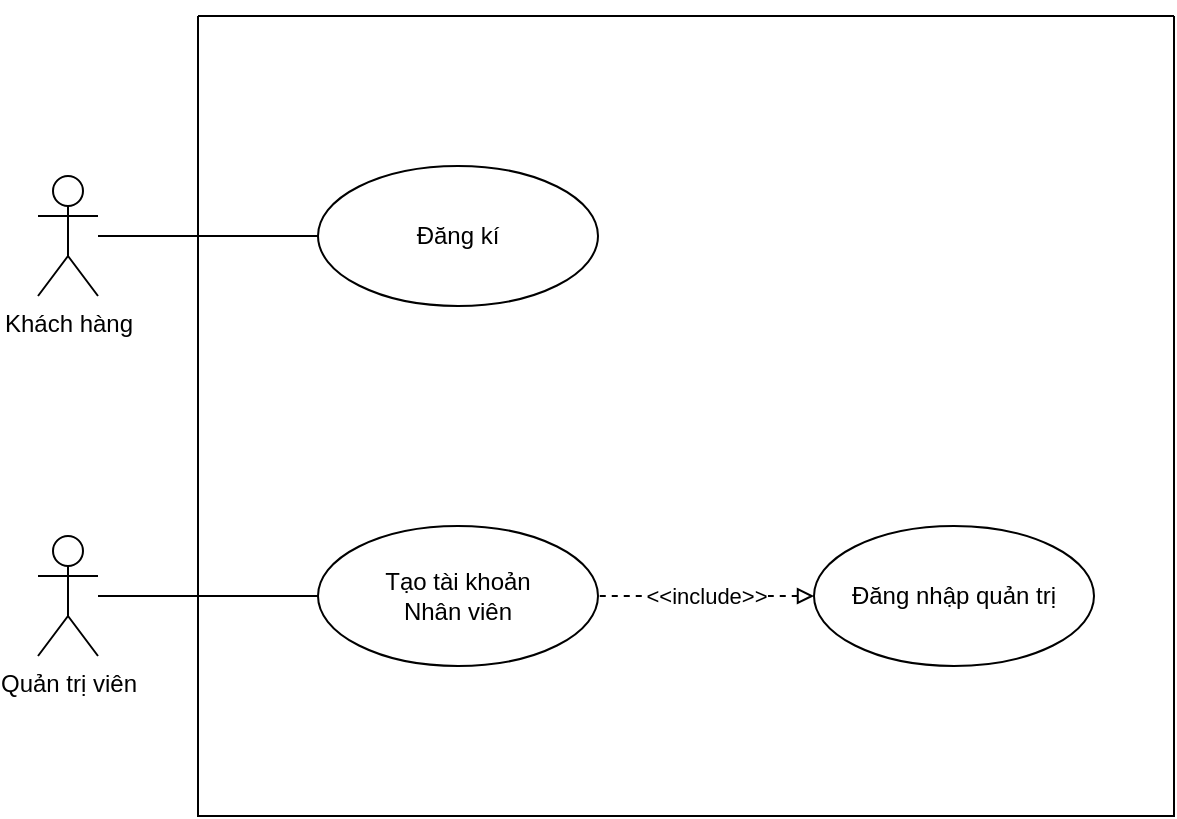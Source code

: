 <mxfile version="16.5.1" type="device" pages="3"><diagram id="eaRcA5cD4J3pZK5ogcdu" name="Page-1"><mxGraphModel dx="1102" dy="2005" grid="1" gridSize="10" guides="1" tooltips="1" connect="1" arrows="1" fold="1" page="1" pageScale="1" pageWidth="850" pageHeight="1100" math="0" shadow="0"><root><mxCell id="0"/><mxCell id="1" parent="0"/><mxCell id="1wCWkCasWox4JVjCag2D-4" style="rounded=0;orthogonalLoop=1;jettySize=auto;html=1;endArrow=none;endFill=0;" parent="1" source="1wCWkCasWox4JVjCag2D-1" target="1wCWkCasWox4JVjCag2D-3" edge="1"><mxGeometry relative="1" as="geometry"/></mxCell><mxCell id="1wCWkCasWox4JVjCag2D-1" value="Khách hàng" style="shape=umlActor;verticalLabelPosition=bottom;verticalAlign=top;html=1;outlineConnect=0;" parent="1" vertex="1"><mxGeometry x="90" y="-760" width="30" height="60" as="geometry"/></mxCell><mxCell id="1wCWkCasWox4JVjCag2D-2" value="" style="swimlane;startSize=0;" parent="1" vertex="1"><mxGeometry x="170" y="-840" width="488" height="400" as="geometry"/></mxCell><mxCell id="1wCWkCasWox4JVjCag2D-3" value="Đăng kí" style="ellipse;whiteSpace=wrap;html=1;" parent="1wCWkCasWox4JVjCag2D-2" vertex="1"><mxGeometry x="60" y="75" width="140" height="70" as="geometry"/></mxCell><mxCell id="JoZFXRxokKR28A6nPecy-4" value="Tạo tài khoản&lt;br&gt;Nhân viên" style="ellipse;whiteSpace=wrap;html=1;" parent="1wCWkCasWox4JVjCag2D-2" vertex="1"><mxGeometry x="60" y="255" width="140" height="70" as="geometry"/></mxCell><mxCell id="susQYq79SIInwYbjmqtf-1" value="Đăng nhập quản trị" style="ellipse;whiteSpace=wrap;html=1;" parent="1wCWkCasWox4JVjCag2D-2" vertex="1"><mxGeometry x="308" y="255" width="140" height="70" as="geometry"/></mxCell><mxCell id="susQYq79SIInwYbjmqtf-3" value="&amp;lt;&amp;lt;include&amp;gt;&amp;gt;" style="orthogonalLoop=1;jettySize=auto;html=1;strokeColor=default;rounded=0;dashed=1;endArrow=none;endFill=0;startArrow=block;startFill=0;" parent="1wCWkCasWox4JVjCag2D-2" source="susQYq79SIInwYbjmqtf-1" target="JoZFXRxokKR28A6nPecy-4" edge="1"><mxGeometry x="-0.001" relative="1" as="geometry"><mxPoint x="505.319" y="930.582" as="sourcePoint"/><mxPoint x="150.61" y="1019.348" as="targetPoint"/><mxPoint as="offset"/></mxGeometry></mxCell><mxCell id="1wCWkCasWox4JVjCag2D-20" style="edgeStyle=none;rounded=0;orthogonalLoop=1;jettySize=auto;html=1;exitX=0.5;exitY=0;exitDx=0;exitDy=0;dashed=1;strokeColor=default;" parent="1" source="1wCWkCasWox4JVjCag2D-2" target="1wCWkCasWox4JVjCag2D-2" edge="1"><mxGeometry relative="1" as="geometry"/></mxCell><mxCell id="JoZFXRxokKR28A6nPecy-3" value="Quản trị viên" style="shape=umlActor;verticalLabelPosition=bottom;verticalAlign=top;html=1;outlineConnect=0;" parent="1" vertex="1"><mxGeometry x="90" y="-580" width="30" height="60" as="geometry"/></mxCell><mxCell id="JoZFXRxokKR28A6nPecy-6" style="rounded=0;orthogonalLoop=1;jettySize=auto;html=1;endArrow=none;endFill=0;" parent="1" source="JoZFXRxokKR28A6nPecy-3" target="JoZFXRxokKR28A6nPecy-4" edge="1"><mxGeometry relative="1" as="geometry"><mxPoint x="130" y="-720" as="sourcePoint"/><mxPoint x="260" y="-720" as="targetPoint"/></mxGeometry></mxCell></root></mxGraphModel></diagram><diagram id="th-SyY4H3Cb2K5MBl-d-" name="Page-2"><mxGraphModel dx="1422" dy="2003" grid="1" gridSize="10" guides="1" tooltips="1" connect="1" arrows="1" fold="1" page="1" pageScale="1" pageWidth="850" pageHeight="1100" math="0" shadow="0"><root><mxCell id="l7_2ZUnq_I1BEofA_dAn-0"/><mxCell id="l7_2ZUnq_I1BEofA_dAn-1" parent="l7_2ZUnq_I1BEofA_dAn-0"/><mxCell id="l7_2ZUnq_I1BEofA_dAn-2" style="rounded=0;orthogonalLoop=1;jettySize=auto;html=1;endArrow=none;endFill=0;" edge="1" parent="l7_2ZUnq_I1BEofA_dAn-1" source="l7_2ZUnq_I1BEofA_dAn-3" target="l7_2ZUnq_I1BEofA_dAn-4"><mxGeometry relative="1" as="geometry"/></mxCell><mxCell id="l7_2ZUnq_I1BEofA_dAn-3" value="Khách hàng" style="shape=umlActor;verticalLabelPosition=bottom;verticalAlign=top;html=1;outlineConnect=0;" vertex="1" parent="l7_2ZUnq_I1BEofA_dAn-1"><mxGeometry x="270" y="-535" width="30" height="60" as="geometry"/></mxCell><mxCell id="l7_2ZUnq_I1BEofA_dAn-4" value="Đăng kí" style="ellipse;whiteSpace=wrap;html=1;" vertex="1" parent="l7_2ZUnq_I1BEofA_dAn-1"><mxGeometry x="430" y="-540" width="140" height="70" as="geometry"/></mxCell></root></mxGraphModel></diagram><diagram id="0wvGsDYKnfgStsm2NmKc" name="Page-3"><mxGraphModel dx="1422" dy="2003" grid="1" gridSize="10" guides="1" tooltips="1" connect="1" arrows="1" fold="1" page="1" pageScale="1" pageWidth="850" pageHeight="1100" math="0" shadow="0"><root><mxCell id="gT7tiyR4cJ-NSBPWUeW0-0"/><mxCell id="gT7tiyR4cJ-NSBPWUeW0-1" parent="gT7tiyR4cJ-NSBPWUeW0-0"/><mxCell id="gT7tiyR4cJ-NSBPWUeW0-2" value="Tạo tài khoản&lt;br&gt;Nhân viên" style="ellipse;whiteSpace=wrap;html=1;" vertex="1" parent="gT7tiyR4cJ-NSBPWUeW0-1"><mxGeometry x="480" y="-585" width="140" height="70" as="geometry"/></mxCell><mxCell id="gT7tiyR4cJ-NSBPWUeW0-3" value="Quản trị viên" style="shape=umlActor;verticalLabelPosition=bottom;verticalAlign=top;html=1;outlineConnect=0;" vertex="1" parent="gT7tiyR4cJ-NSBPWUeW0-1"><mxGeometry x="320" y="-580" width="30" height="60" as="geometry"/></mxCell><mxCell id="gT7tiyR4cJ-NSBPWUeW0-4" style="rounded=0;orthogonalLoop=1;jettySize=auto;html=1;endArrow=none;endFill=0;" edge="1" parent="gT7tiyR4cJ-NSBPWUeW0-1" source="gT7tiyR4cJ-NSBPWUeW0-3" target="gT7tiyR4cJ-NSBPWUeW0-2"><mxGeometry relative="1" as="geometry"><mxPoint x="360" y="-720" as="sourcePoint"/><mxPoint x="490" y="-720" as="targetPoint"/></mxGeometry></mxCell></root></mxGraphModel></diagram></mxfile>